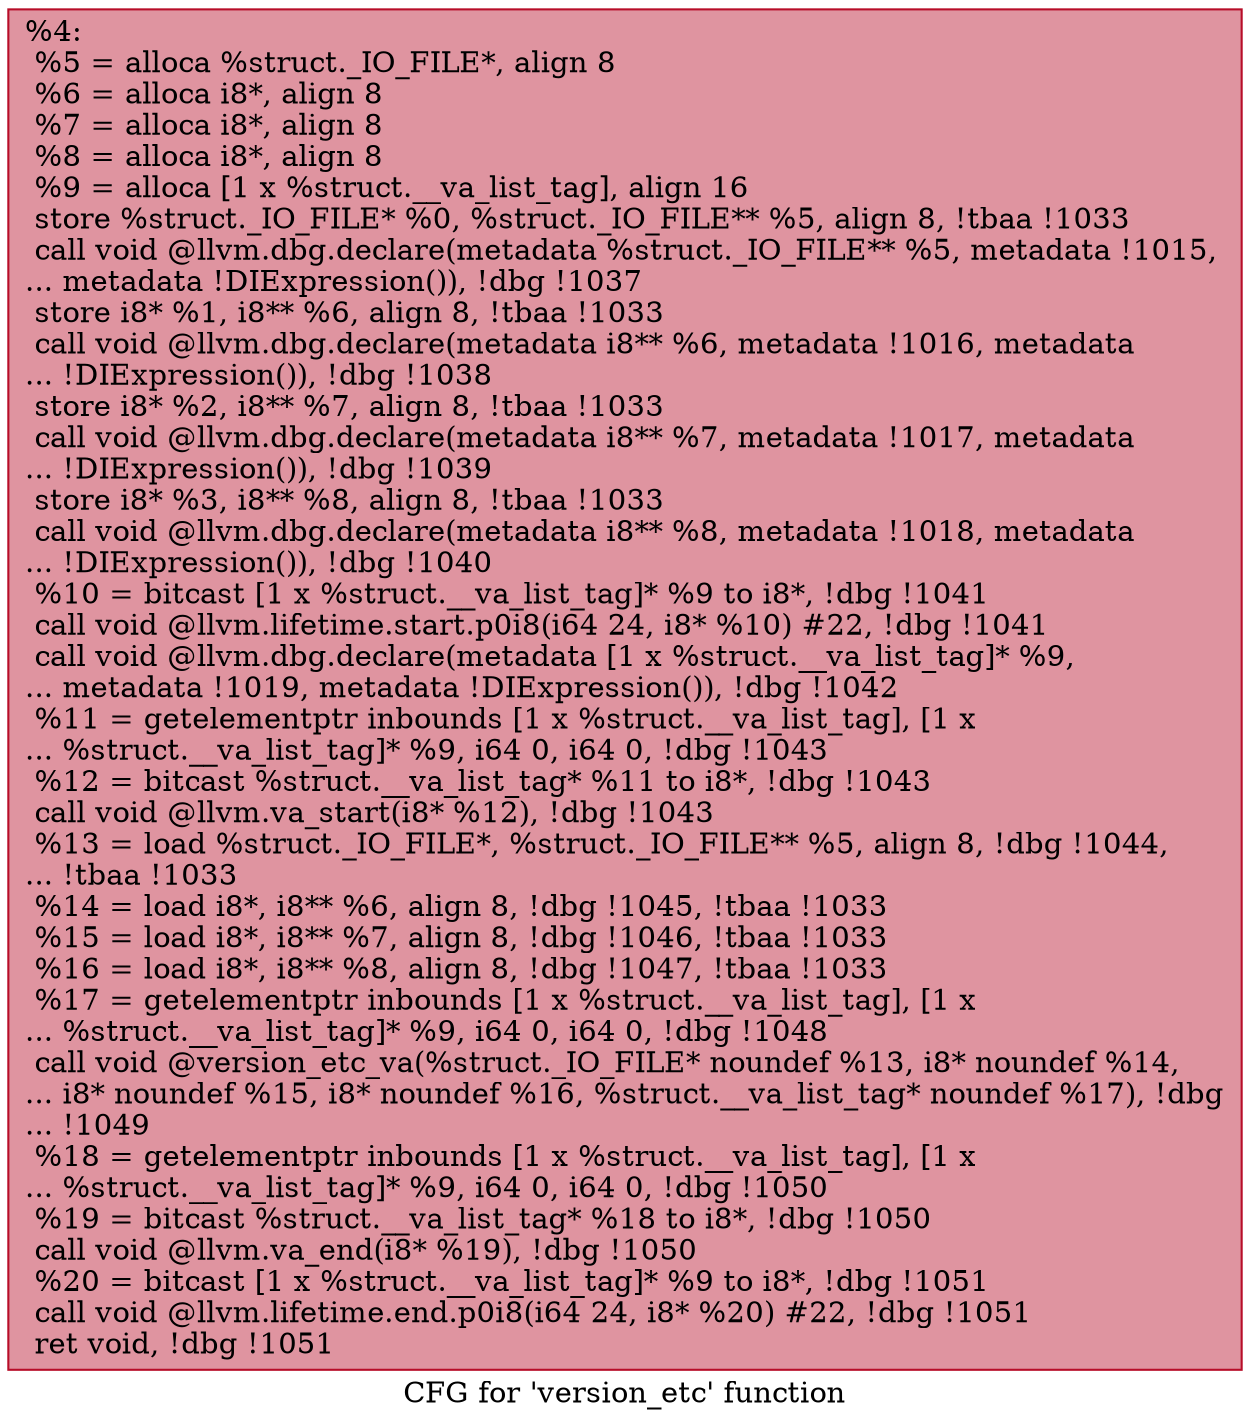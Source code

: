 digraph "CFG for 'version_etc' function" {
	label="CFG for 'version_etc' function";

	Node0x23bd100 [shape=record,color="#b70d28ff", style=filled, fillcolor="#b70d2870",label="{%4:\l  %5 = alloca %struct._IO_FILE*, align 8\l  %6 = alloca i8*, align 8\l  %7 = alloca i8*, align 8\l  %8 = alloca i8*, align 8\l  %9 = alloca [1 x %struct.__va_list_tag], align 16\l  store %struct._IO_FILE* %0, %struct._IO_FILE** %5, align 8, !tbaa !1033\l  call void @llvm.dbg.declare(metadata %struct._IO_FILE** %5, metadata !1015,\l... metadata !DIExpression()), !dbg !1037\l  store i8* %1, i8** %6, align 8, !tbaa !1033\l  call void @llvm.dbg.declare(metadata i8** %6, metadata !1016, metadata\l... !DIExpression()), !dbg !1038\l  store i8* %2, i8** %7, align 8, !tbaa !1033\l  call void @llvm.dbg.declare(metadata i8** %7, metadata !1017, metadata\l... !DIExpression()), !dbg !1039\l  store i8* %3, i8** %8, align 8, !tbaa !1033\l  call void @llvm.dbg.declare(metadata i8** %8, metadata !1018, metadata\l... !DIExpression()), !dbg !1040\l  %10 = bitcast [1 x %struct.__va_list_tag]* %9 to i8*, !dbg !1041\l  call void @llvm.lifetime.start.p0i8(i64 24, i8* %10) #22, !dbg !1041\l  call void @llvm.dbg.declare(metadata [1 x %struct.__va_list_tag]* %9,\l... metadata !1019, metadata !DIExpression()), !dbg !1042\l  %11 = getelementptr inbounds [1 x %struct.__va_list_tag], [1 x\l... %struct.__va_list_tag]* %9, i64 0, i64 0, !dbg !1043\l  %12 = bitcast %struct.__va_list_tag* %11 to i8*, !dbg !1043\l  call void @llvm.va_start(i8* %12), !dbg !1043\l  %13 = load %struct._IO_FILE*, %struct._IO_FILE** %5, align 8, !dbg !1044,\l... !tbaa !1033\l  %14 = load i8*, i8** %6, align 8, !dbg !1045, !tbaa !1033\l  %15 = load i8*, i8** %7, align 8, !dbg !1046, !tbaa !1033\l  %16 = load i8*, i8** %8, align 8, !dbg !1047, !tbaa !1033\l  %17 = getelementptr inbounds [1 x %struct.__va_list_tag], [1 x\l... %struct.__va_list_tag]* %9, i64 0, i64 0, !dbg !1048\l  call void @version_etc_va(%struct._IO_FILE* noundef %13, i8* noundef %14,\l... i8* noundef %15, i8* noundef %16, %struct.__va_list_tag* noundef %17), !dbg\l... !1049\l  %18 = getelementptr inbounds [1 x %struct.__va_list_tag], [1 x\l... %struct.__va_list_tag]* %9, i64 0, i64 0, !dbg !1050\l  %19 = bitcast %struct.__va_list_tag* %18 to i8*, !dbg !1050\l  call void @llvm.va_end(i8* %19), !dbg !1050\l  %20 = bitcast [1 x %struct.__va_list_tag]* %9 to i8*, !dbg !1051\l  call void @llvm.lifetime.end.p0i8(i64 24, i8* %20) #22, !dbg !1051\l  ret void, !dbg !1051\l}"];
}
